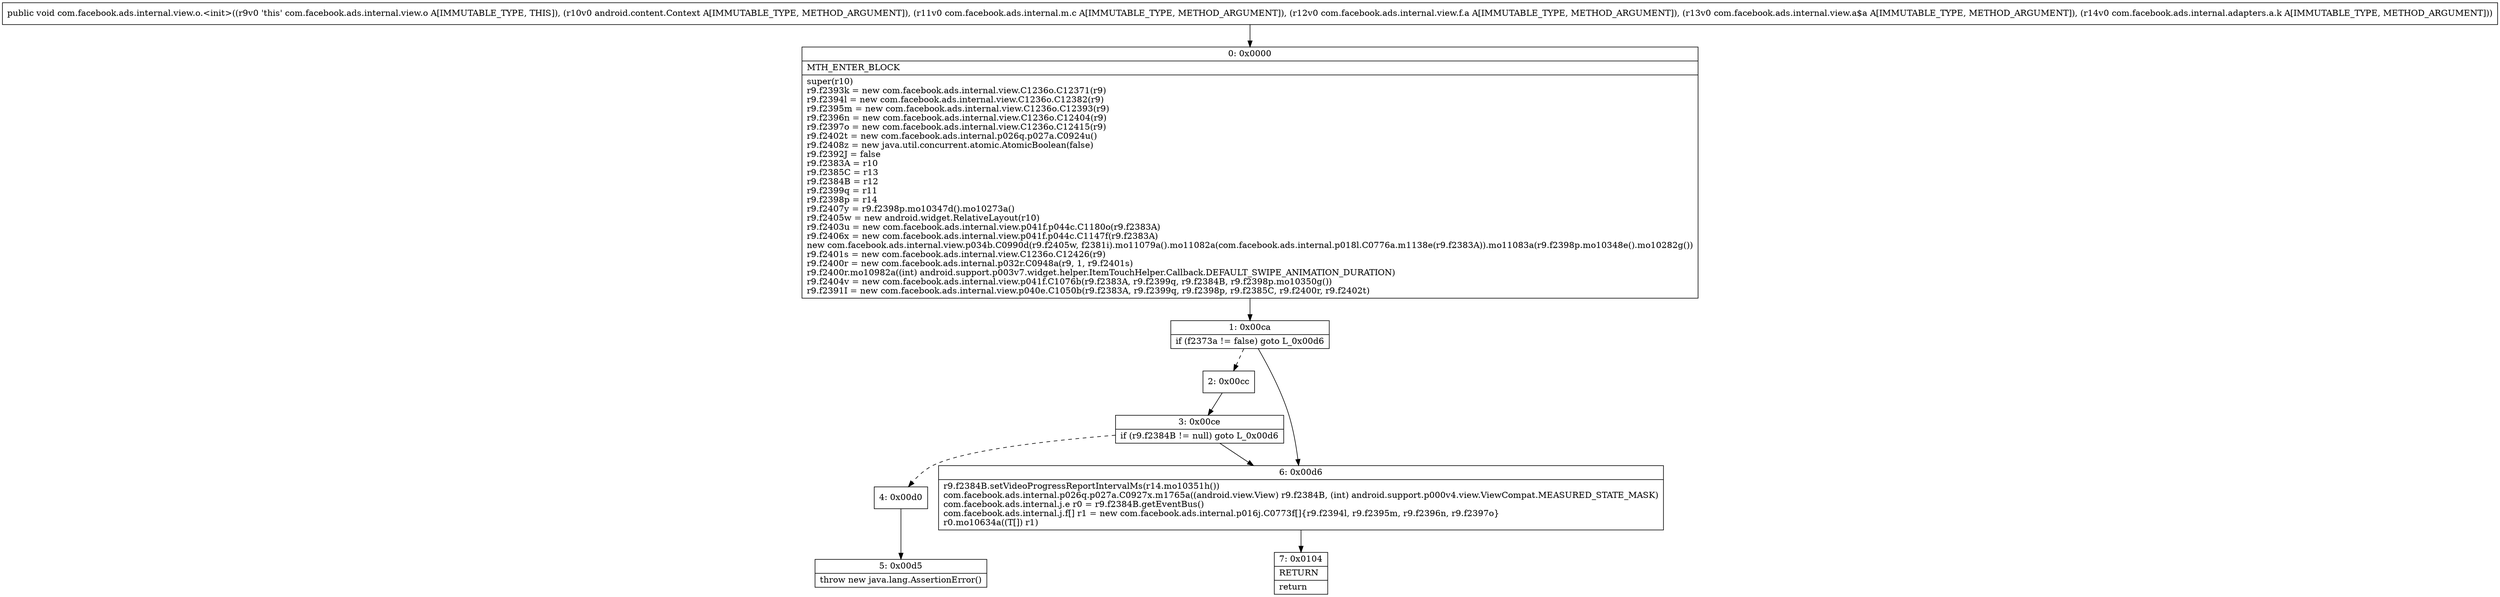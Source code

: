 digraph "CFG forcom.facebook.ads.internal.view.o.\<init\>(Landroid\/content\/Context;Lcom\/facebook\/ads\/internal\/m\/c;Lcom\/facebook\/ads\/internal\/view\/f\/a;Lcom\/facebook\/ads\/internal\/view\/a$a;Lcom\/facebook\/ads\/internal\/adapters\/a\/k;)V" {
Node_0 [shape=record,label="{0\:\ 0x0000|MTH_ENTER_BLOCK\l|super(r10)\lr9.f2393k = new com.facebook.ads.internal.view.C1236o.C12371(r9)\lr9.f2394l = new com.facebook.ads.internal.view.C1236o.C12382(r9)\lr9.f2395m = new com.facebook.ads.internal.view.C1236o.C12393(r9)\lr9.f2396n = new com.facebook.ads.internal.view.C1236o.C12404(r9)\lr9.f2397o = new com.facebook.ads.internal.view.C1236o.C12415(r9)\lr9.f2402t = new com.facebook.ads.internal.p026q.p027a.C0924u()\lr9.f2408z = new java.util.concurrent.atomic.AtomicBoolean(false)\lr9.f2392J = false\lr9.f2383A = r10\lr9.f2385C = r13\lr9.f2384B = r12\lr9.f2399q = r11\lr9.f2398p = r14\lr9.f2407y = r9.f2398p.mo10347d().mo10273a()\lr9.f2405w = new android.widget.RelativeLayout(r10)\lr9.f2403u = new com.facebook.ads.internal.view.p041f.p044c.C1180o(r9.f2383A)\lr9.f2406x = new com.facebook.ads.internal.view.p041f.p044c.C1147f(r9.f2383A)\lnew com.facebook.ads.internal.view.p034b.C0990d(r9.f2405w, f2381i).mo11079a().mo11082a(com.facebook.ads.internal.p018l.C0776a.m1138e(r9.f2383A)).mo11083a(r9.f2398p.mo10348e().mo10282g())\lr9.f2401s = new com.facebook.ads.internal.view.C1236o.C12426(r9)\lr9.f2400r = new com.facebook.ads.internal.p032r.C0948a(r9, 1, r9.f2401s)\lr9.f2400r.mo10982a((int) android.support.p003v7.widget.helper.ItemTouchHelper.Callback.DEFAULT_SWIPE_ANIMATION_DURATION)\lr9.f2404v = new com.facebook.ads.internal.view.p041f.C1076b(r9.f2383A, r9.f2399q, r9.f2384B, r9.f2398p.mo10350g())\lr9.f2391I = new com.facebook.ads.internal.view.p040e.C1050b(r9.f2383A, r9.f2399q, r9.f2398p, r9.f2385C, r9.f2400r, r9.f2402t)\l}"];
Node_1 [shape=record,label="{1\:\ 0x00ca|if (f2373a != false) goto L_0x00d6\l}"];
Node_2 [shape=record,label="{2\:\ 0x00cc}"];
Node_3 [shape=record,label="{3\:\ 0x00ce|if (r9.f2384B != null) goto L_0x00d6\l}"];
Node_4 [shape=record,label="{4\:\ 0x00d0}"];
Node_5 [shape=record,label="{5\:\ 0x00d5|throw new java.lang.AssertionError()\l}"];
Node_6 [shape=record,label="{6\:\ 0x00d6|r9.f2384B.setVideoProgressReportIntervalMs(r14.mo10351h())\lcom.facebook.ads.internal.p026q.p027a.C0927x.m1765a((android.view.View) r9.f2384B, (int) android.support.p000v4.view.ViewCompat.MEASURED_STATE_MASK)\lcom.facebook.ads.internal.j.e r0 = r9.f2384B.getEventBus()\lcom.facebook.ads.internal.j.f[] r1 = new com.facebook.ads.internal.p016j.C0773f[]\{r9.f2394l, r9.f2395m, r9.f2396n, r9.f2397o\}\lr0.mo10634a((T[]) r1)\l}"];
Node_7 [shape=record,label="{7\:\ 0x0104|RETURN\l|return\l}"];
MethodNode[shape=record,label="{public void com.facebook.ads.internal.view.o.\<init\>((r9v0 'this' com.facebook.ads.internal.view.o A[IMMUTABLE_TYPE, THIS]), (r10v0 android.content.Context A[IMMUTABLE_TYPE, METHOD_ARGUMENT]), (r11v0 com.facebook.ads.internal.m.c A[IMMUTABLE_TYPE, METHOD_ARGUMENT]), (r12v0 com.facebook.ads.internal.view.f.a A[IMMUTABLE_TYPE, METHOD_ARGUMENT]), (r13v0 com.facebook.ads.internal.view.a$a A[IMMUTABLE_TYPE, METHOD_ARGUMENT]), (r14v0 com.facebook.ads.internal.adapters.a.k A[IMMUTABLE_TYPE, METHOD_ARGUMENT])) }"];
MethodNode -> Node_0;
Node_0 -> Node_1;
Node_1 -> Node_2[style=dashed];
Node_1 -> Node_6;
Node_2 -> Node_3;
Node_3 -> Node_4[style=dashed];
Node_3 -> Node_6;
Node_4 -> Node_5;
Node_6 -> Node_7;
}

